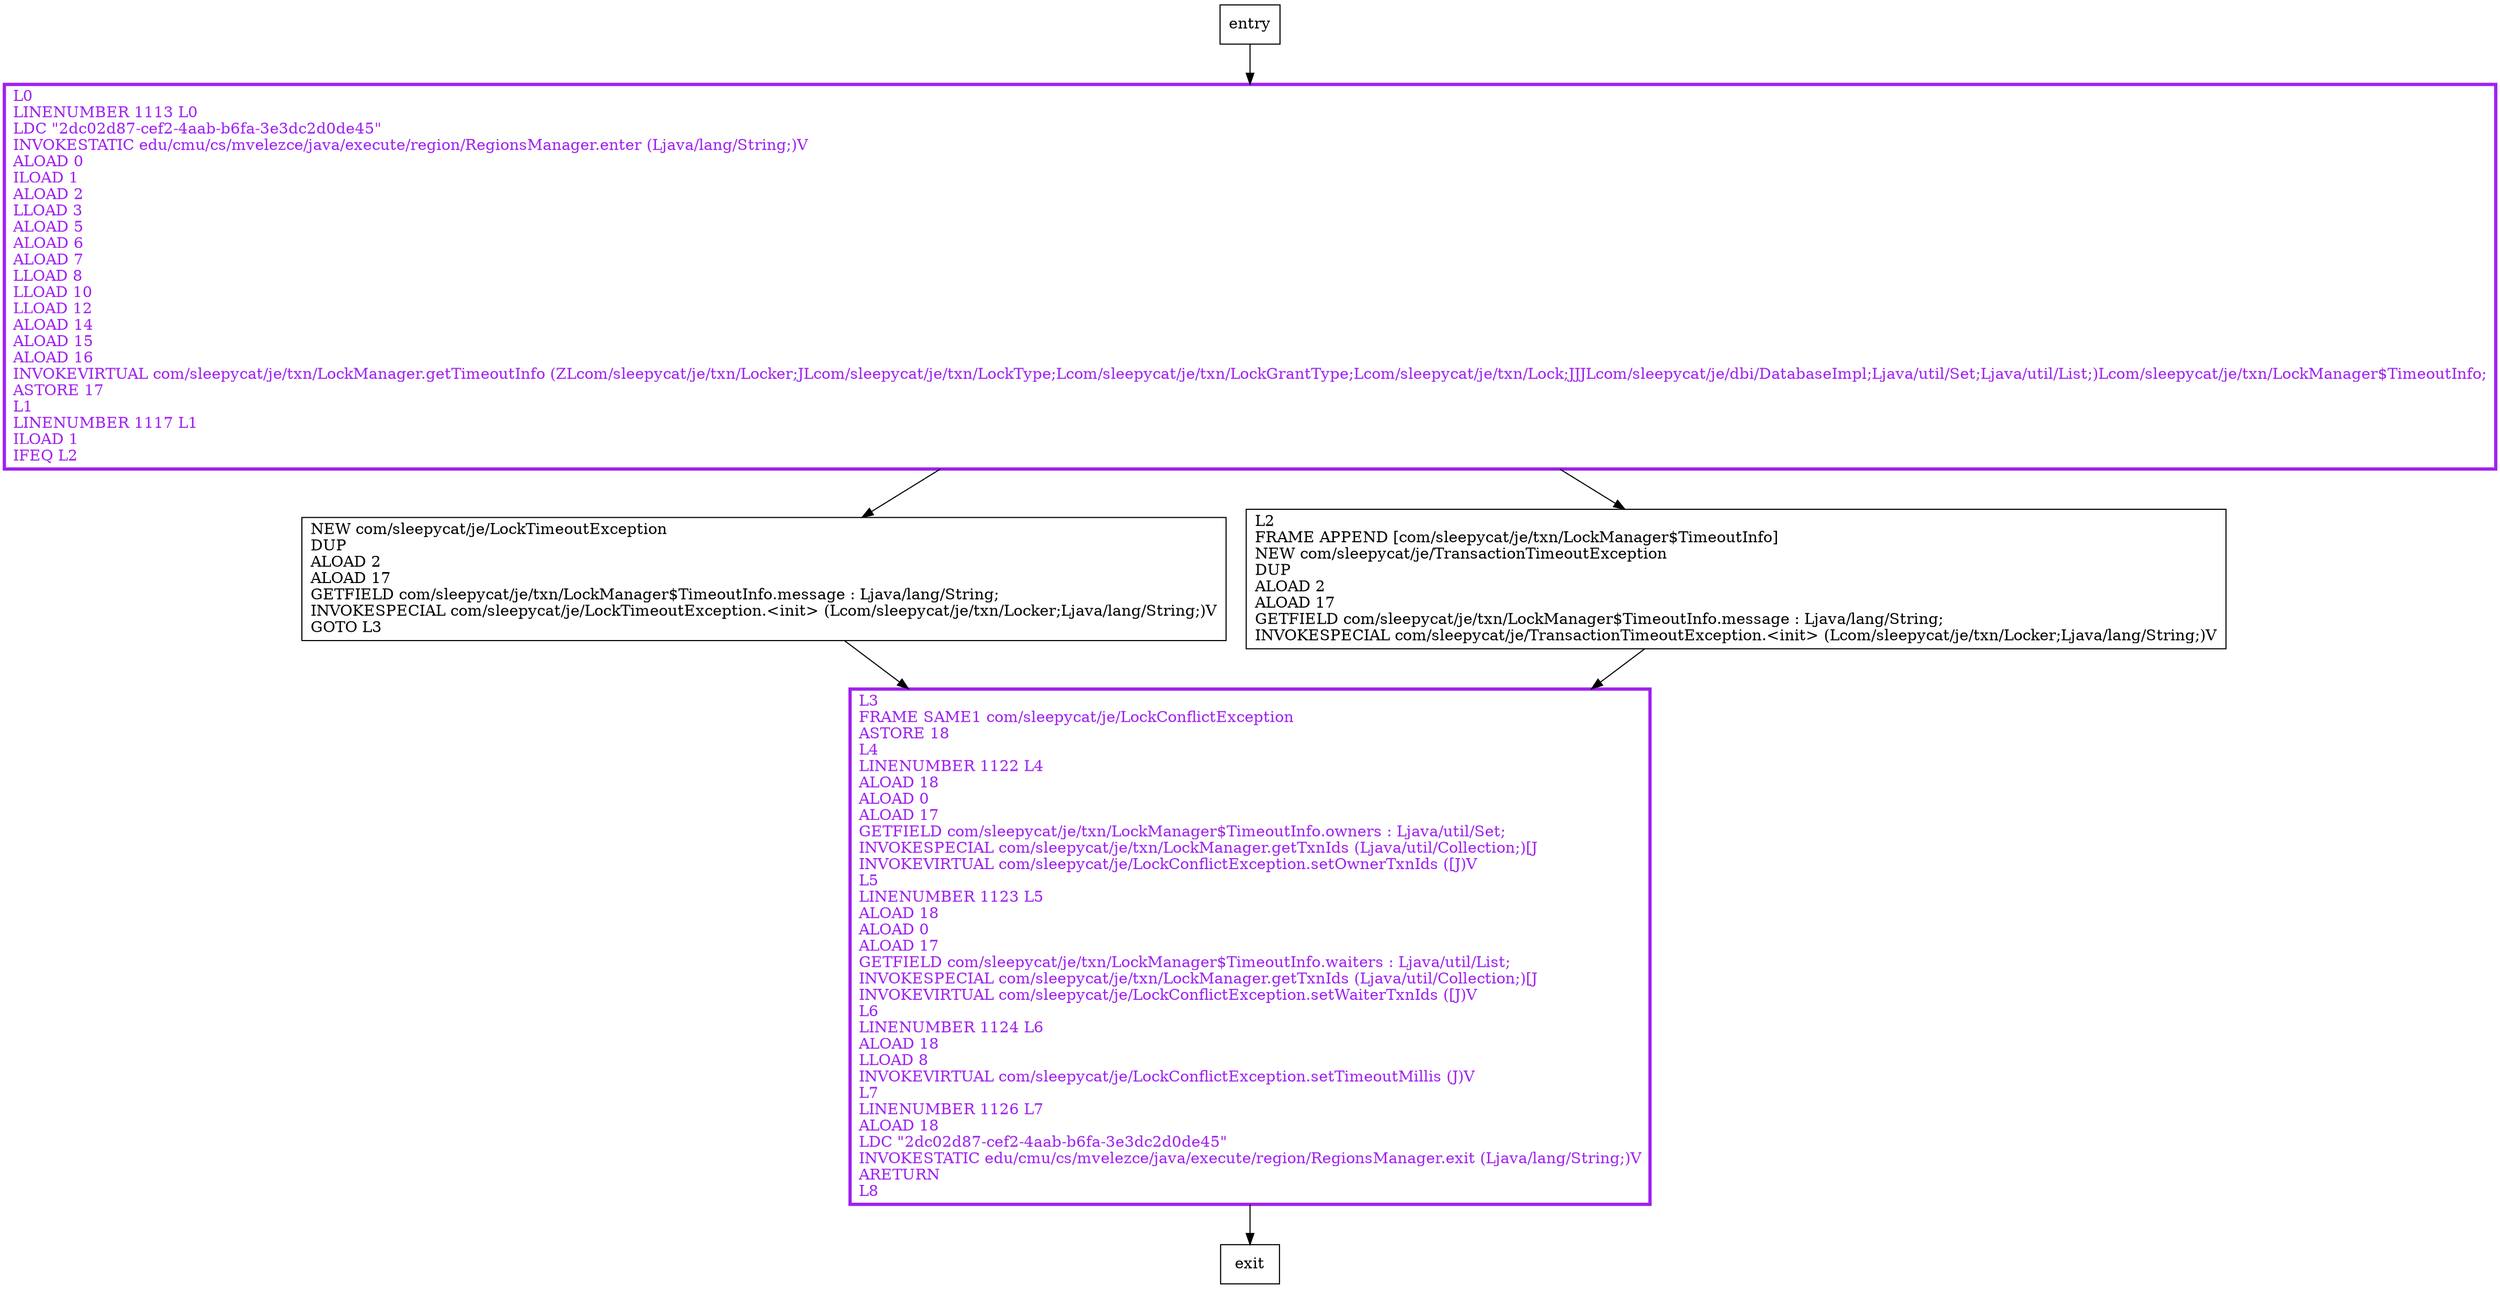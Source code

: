 digraph makeTimeoutException {
node [shape=record];
943743654 [label="NEW com/sleepycat/je/LockTimeoutException\lDUP\lALOAD 2\lALOAD 17\lGETFIELD com/sleepycat/je/txn/LockManager$TimeoutInfo.message : Ljava/lang/String;\lINVOKESPECIAL com/sleepycat/je/LockTimeoutException.\<init\> (Lcom/sleepycat/je/txn/Locker;Ljava/lang/String;)V\lGOTO L3\l"];
868531710 [label="L0\lLINENUMBER 1113 L0\lLDC \"2dc02d87-cef2-4aab-b6fa-3e3dc2d0de45\"\lINVOKESTATIC edu/cmu/cs/mvelezce/java/execute/region/RegionsManager.enter (Ljava/lang/String;)V\lALOAD 0\lILOAD 1\lALOAD 2\lLLOAD 3\lALOAD 5\lALOAD 6\lALOAD 7\lLLOAD 8\lLLOAD 10\lLLOAD 12\lALOAD 14\lALOAD 15\lALOAD 16\lINVOKEVIRTUAL com/sleepycat/je/txn/LockManager.getTimeoutInfo (ZLcom/sleepycat/je/txn/Locker;JLcom/sleepycat/je/txn/LockType;Lcom/sleepycat/je/txn/LockGrantType;Lcom/sleepycat/je/txn/Lock;JJJLcom/sleepycat/je/dbi/DatabaseImpl;Ljava/util/Set;Ljava/util/List;)Lcom/sleepycat/je/txn/LockManager$TimeoutInfo;\lASTORE 17\lL1\lLINENUMBER 1117 L1\lILOAD 1\lIFEQ L2\l"];
312182628 [label="L3\lFRAME SAME1 com/sleepycat/je/LockConflictException\lASTORE 18\lL4\lLINENUMBER 1122 L4\lALOAD 18\lALOAD 0\lALOAD 17\lGETFIELD com/sleepycat/je/txn/LockManager$TimeoutInfo.owners : Ljava/util/Set;\lINVOKESPECIAL com/sleepycat/je/txn/LockManager.getTxnIds (Ljava/util/Collection;)[J\lINVOKEVIRTUAL com/sleepycat/je/LockConflictException.setOwnerTxnIds ([J)V\lL5\lLINENUMBER 1123 L5\lALOAD 18\lALOAD 0\lALOAD 17\lGETFIELD com/sleepycat/je/txn/LockManager$TimeoutInfo.waiters : Ljava/util/List;\lINVOKESPECIAL com/sleepycat/je/txn/LockManager.getTxnIds (Ljava/util/Collection;)[J\lINVOKEVIRTUAL com/sleepycat/je/LockConflictException.setWaiterTxnIds ([J)V\lL6\lLINENUMBER 1124 L6\lALOAD 18\lLLOAD 8\lINVOKEVIRTUAL com/sleepycat/je/LockConflictException.setTimeoutMillis (J)V\lL7\lLINENUMBER 1126 L7\lALOAD 18\lLDC \"2dc02d87-cef2-4aab-b6fa-3e3dc2d0de45\"\lINVOKESTATIC edu/cmu/cs/mvelezce/java/execute/region/RegionsManager.exit (Ljava/lang/String;)V\lARETURN\lL8\l"];
1475355713 [label="L2\lFRAME APPEND [com/sleepycat/je/txn/LockManager$TimeoutInfo]\lNEW com/sleepycat/je/TransactionTimeoutException\lDUP\lALOAD 2\lALOAD 17\lGETFIELD com/sleepycat/je/txn/LockManager$TimeoutInfo.message : Ljava/lang/String;\lINVOKESPECIAL com/sleepycat/je/TransactionTimeoutException.\<init\> (Lcom/sleepycat/je/txn/Locker;Ljava/lang/String;)V\l"];
entry;
exit;
entry -> 868531710
943743654 -> 312182628
868531710 -> 943743654
868531710 -> 1475355713
312182628 -> exit
1475355713 -> 312182628
868531710[fontcolor="purple", penwidth=3, color="purple"];
312182628[fontcolor="purple", penwidth=3, color="purple"];
}
